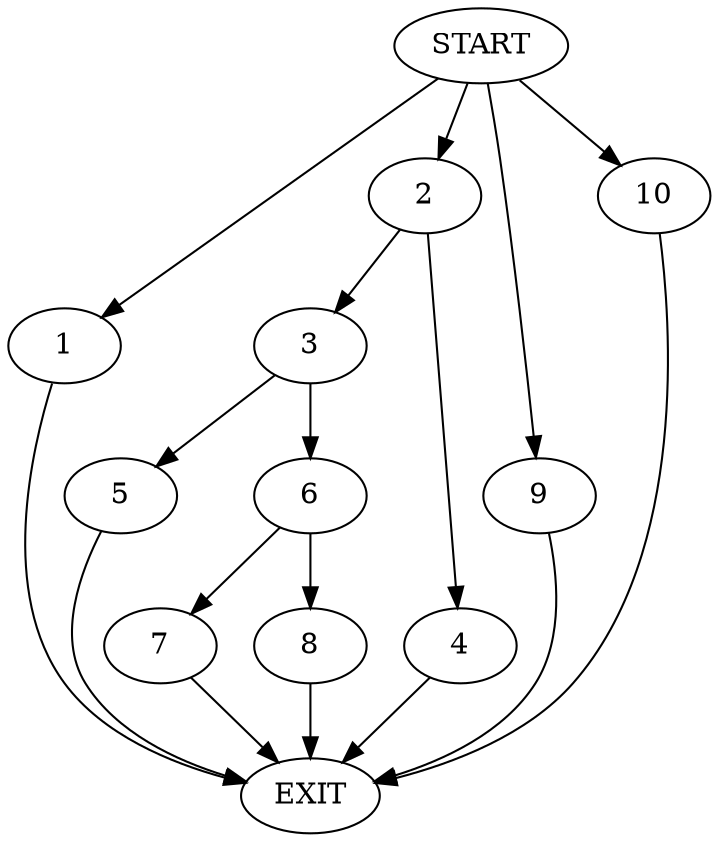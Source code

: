 digraph {
0 [label="START"]
11 [label="EXIT"]
0 -> 1
1 -> 11
0 -> 2
2 -> 3
2 -> 4
3 -> 5
3 -> 6
4 -> 11
5 -> 11
6 -> 7
6 -> 8
7 -> 11
8 -> 11
0 -> 9
9 -> 11
0 -> 10
10 -> 11
}
